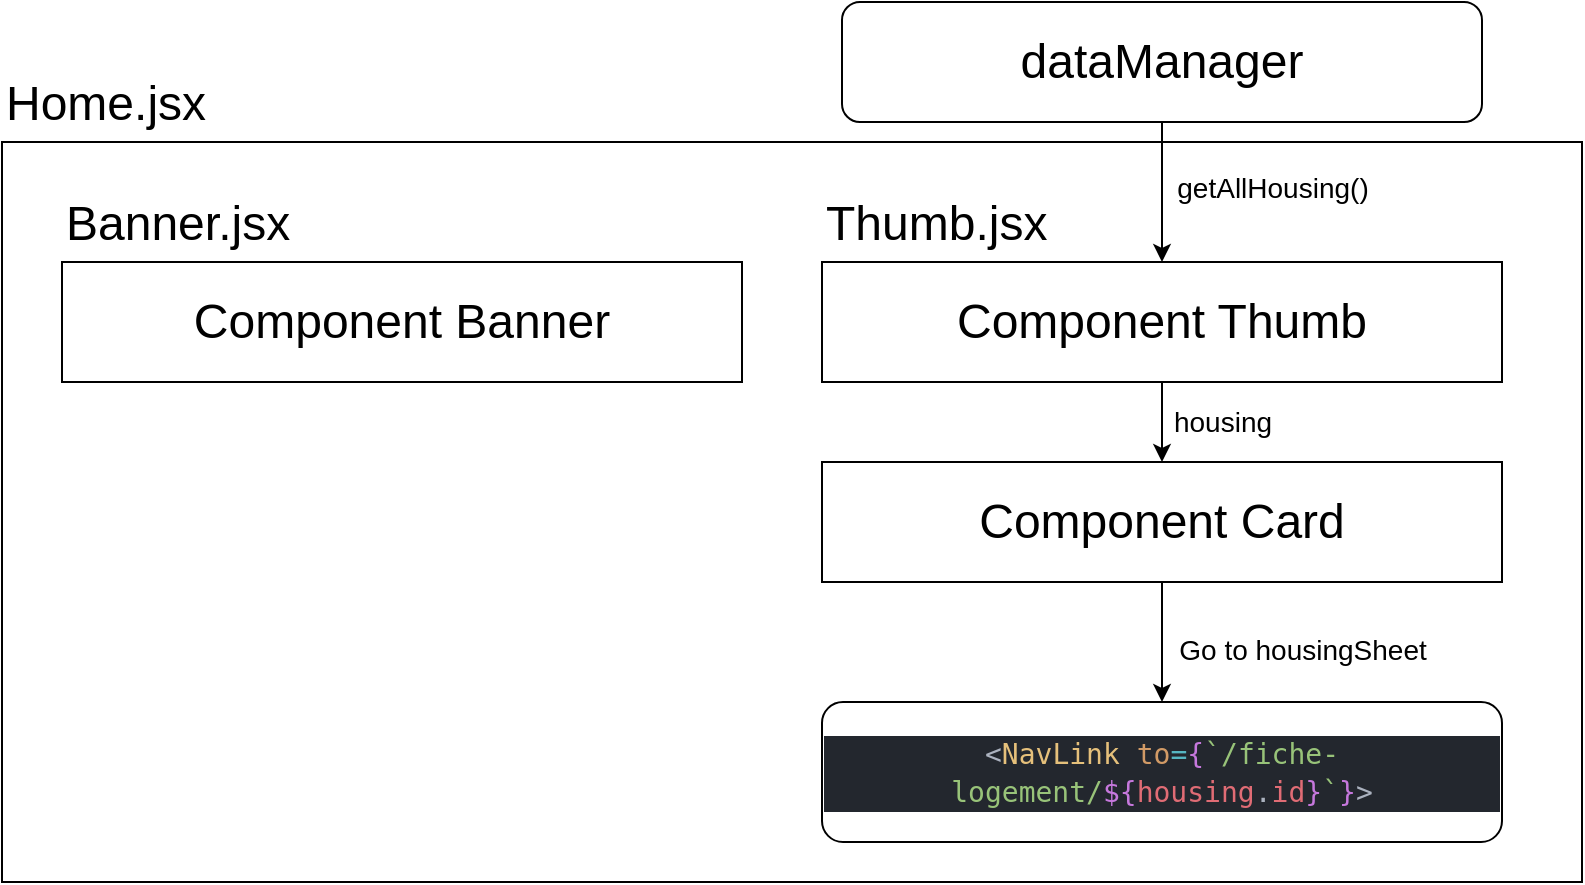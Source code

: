 <mxfile version="16.6.2" type="github">
  <diagram id="rYllpj7_y9_QrPZBuIjJ" name="Page-1">
    <mxGraphModel dx="1350" dy="777" grid="1" gridSize="10" guides="1" tooltips="1" connect="1" arrows="1" fold="1" page="1" pageScale="1" pageWidth="1169" pageHeight="827" math="0" shadow="0">
      <root>
        <mxCell id="0" />
        <mxCell id="1" parent="0" />
        <mxCell id="ZUc-lBreyU5g6RGFUdT7-1" value="" style="rounded=1;whiteSpace=wrap;html=1;fontSize=12;glass=0;strokeWidth=1;shadow=0;arcSize=0;" vertex="1" parent="1">
          <mxGeometry x="230" y="160" width="790" height="370" as="geometry" />
        </mxCell>
        <UserObject label="&lt;font style=&quot;font-size: 24px&quot;&gt;Home.jsx&lt;/font&gt;" link="Index.jsx" id="ZUc-lBreyU5g6RGFUdT7-10">
          <mxCell style="text;whiteSpace=wrap;html=1;" vertex="1" parent="1">
            <mxGeometry x="230" y="120" width="70" height="30" as="geometry" />
          </mxCell>
        </UserObject>
        <mxCell id="ZUc-lBreyU5g6RGFUdT7-17" value="Component Banner" style="rounded=1;whiteSpace=wrap;html=1;fontSize=24;arcSize=0;" vertex="1" parent="1">
          <mxGeometry x="260" y="220" width="340" height="60" as="geometry" />
        </mxCell>
        <UserObject label="&lt;span style=&quot;font-size: 24px&quot;&gt;Banner.jsx&lt;/span&gt;" link="Index.jsx" id="ZUc-lBreyU5g6RGFUdT7-32">
          <mxCell style="text;whiteSpace=wrap;html=1;" vertex="1" parent="1">
            <mxGeometry x="260" y="180" width="70" height="40" as="geometry" />
          </mxCell>
        </UserObject>
        <mxCell id="ZUc-lBreyU5g6RGFUdT7-40" style="edgeStyle=orthogonalEdgeStyle;rounded=0;orthogonalLoop=1;jettySize=auto;html=1;exitX=0.5;exitY=1;exitDx=0;exitDy=0;entryX=0.5;entryY=0;entryDx=0;entryDy=0;fontSize=14;" edge="1" parent="1" source="ZUc-lBreyU5g6RGFUdT7-34" target="ZUc-lBreyU5g6RGFUdT7-39">
          <mxGeometry relative="1" as="geometry" />
        </mxCell>
        <mxCell id="ZUc-lBreyU5g6RGFUdT7-34" value="Component Thumb" style="rounded=1;whiteSpace=wrap;html=1;fontSize=24;arcSize=0;" vertex="1" parent="1">
          <mxGeometry x="640" y="220" width="340" height="60" as="geometry" />
        </mxCell>
        <UserObject label="&lt;span style=&quot;font-size: 24px&quot;&gt;Thumb.jsx&lt;/span&gt;" link="Index.jsx" id="ZUc-lBreyU5g6RGFUdT7-35">
          <mxCell style="text;whiteSpace=wrap;html=1;" vertex="1" parent="1">
            <mxGeometry x="640" y="180" width="70" height="40" as="geometry" />
          </mxCell>
        </UserObject>
        <mxCell id="ZUc-lBreyU5g6RGFUdT7-37" style="edgeStyle=orthogonalEdgeStyle;rounded=0;orthogonalLoop=1;jettySize=auto;html=1;exitX=0.5;exitY=1;exitDx=0;exitDy=0;" edge="1" parent="1" source="ZUc-lBreyU5g6RGFUdT7-36" target="ZUc-lBreyU5g6RGFUdT7-34">
          <mxGeometry relative="1" as="geometry" />
        </mxCell>
        <mxCell id="ZUc-lBreyU5g6RGFUdT7-36" value="&lt;font style=&quot;font-size: 24px&quot;&gt;dataManager&lt;/font&gt;" style="rounded=1;whiteSpace=wrap;html=1;" vertex="1" parent="1">
          <mxGeometry x="650" y="90" width="320" height="60" as="geometry" />
        </mxCell>
        <mxCell id="ZUc-lBreyU5g6RGFUdT7-38" value="&lt;font style=&quot;font-size: 14px&quot;&gt;getAllHousing()&lt;/font&gt;" style="text;html=1;align=center;verticalAlign=middle;resizable=0;points=[];autosize=1;strokeColor=none;fillColor=none;fontSize=24;" vertex="1" parent="1">
          <mxGeometry x="810" y="160" width="110" height="40" as="geometry" />
        </mxCell>
        <mxCell id="ZUc-lBreyU5g6RGFUdT7-45" style="edgeStyle=orthogonalEdgeStyle;rounded=0;orthogonalLoop=1;jettySize=auto;html=1;exitX=0.5;exitY=1;exitDx=0;exitDy=0;entryX=0.5;entryY=0;entryDx=0;entryDy=0;fontSize=14;" edge="1" parent="1" source="ZUc-lBreyU5g6RGFUdT7-39" target="ZUc-lBreyU5g6RGFUdT7-44">
          <mxGeometry relative="1" as="geometry" />
        </mxCell>
        <mxCell id="ZUc-lBreyU5g6RGFUdT7-39" value="Component Card" style="rounded=1;whiteSpace=wrap;html=1;fontSize=24;arcSize=0;" vertex="1" parent="1">
          <mxGeometry x="640" y="320" width="340" height="60" as="geometry" />
        </mxCell>
        <mxCell id="ZUc-lBreyU5g6RGFUdT7-41" value="housing" style="text;html=1;align=center;verticalAlign=middle;resizable=0;points=[];autosize=1;strokeColor=none;fillColor=none;fontSize=14;" vertex="1" parent="1">
          <mxGeometry x="810" y="290" width="60" height="20" as="geometry" />
        </mxCell>
        <mxCell id="ZUc-lBreyU5g6RGFUdT7-44" value="&lt;div style=&quot;color: rgb(171 , 178 , 191) ; background-color: rgb(35 , 39 , 46) ; font-family: &amp;#34;droid sans mono&amp;#34; , &amp;#34;monospace&amp;#34; , monospace ; line-height: 19px&quot;&gt;&amp;lt;&lt;span style=&quot;color: #e5c07b&quot;&gt;NavLink&lt;/span&gt; &lt;span style=&quot;color: #d19a66&quot;&gt;to&lt;/span&gt;&lt;span style=&quot;color: #56b6c2&quot;&gt;=&lt;/span&gt;&lt;span style=&quot;color: #c678dd&quot;&gt;{&lt;/span&gt;&lt;span style=&quot;color: #98c379&quot;&gt;`/fiche-logement/&lt;/span&gt;&lt;span style=&quot;color: #c678dd&quot;&gt;${&lt;/span&gt;&lt;span style=&quot;color: #e06c75&quot;&gt;housing&lt;/span&gt;.&lt;span style=&quot;color: #e06c75&quot;&gt;id&lt;/span&gt;&lt;span style=&quot;color: #c678dd&quot;&gt;}&lt;/span&gt;&lt;span style=&quot;color: #98c379&quot;&gt;`&lt;/span&gt;&lt;span style=&quot;color: #c678dd&quot;&gt;}&lt;/span&gt;&amp;gt;&lt;/div&gt;" style="rounded=1;whiteSpace=wrap;html=1;fontSize=14;" vertex="1" parent="1">
          <mxGeometry x="640" y="440" width="340" height="70" as="geometry" />
        </mxCell>
        <mxCell id="ZUc-lBreyU5g6RGFUdT7-46" value="Go to housingSheet" style="text;html=1;align=center;verticalAlign=middle;resizable=0;points=[];autosize=1;strokeColor=none;fillColor=none;fontSize=14;" vertex="1" parent="1">
          <mxGeometry x="810" y="403.5" width="140" height="20" as="geometry" />
        </mxCell>
      </root>
    </mxGraphModel>
  </diagram>
</mxfile>
